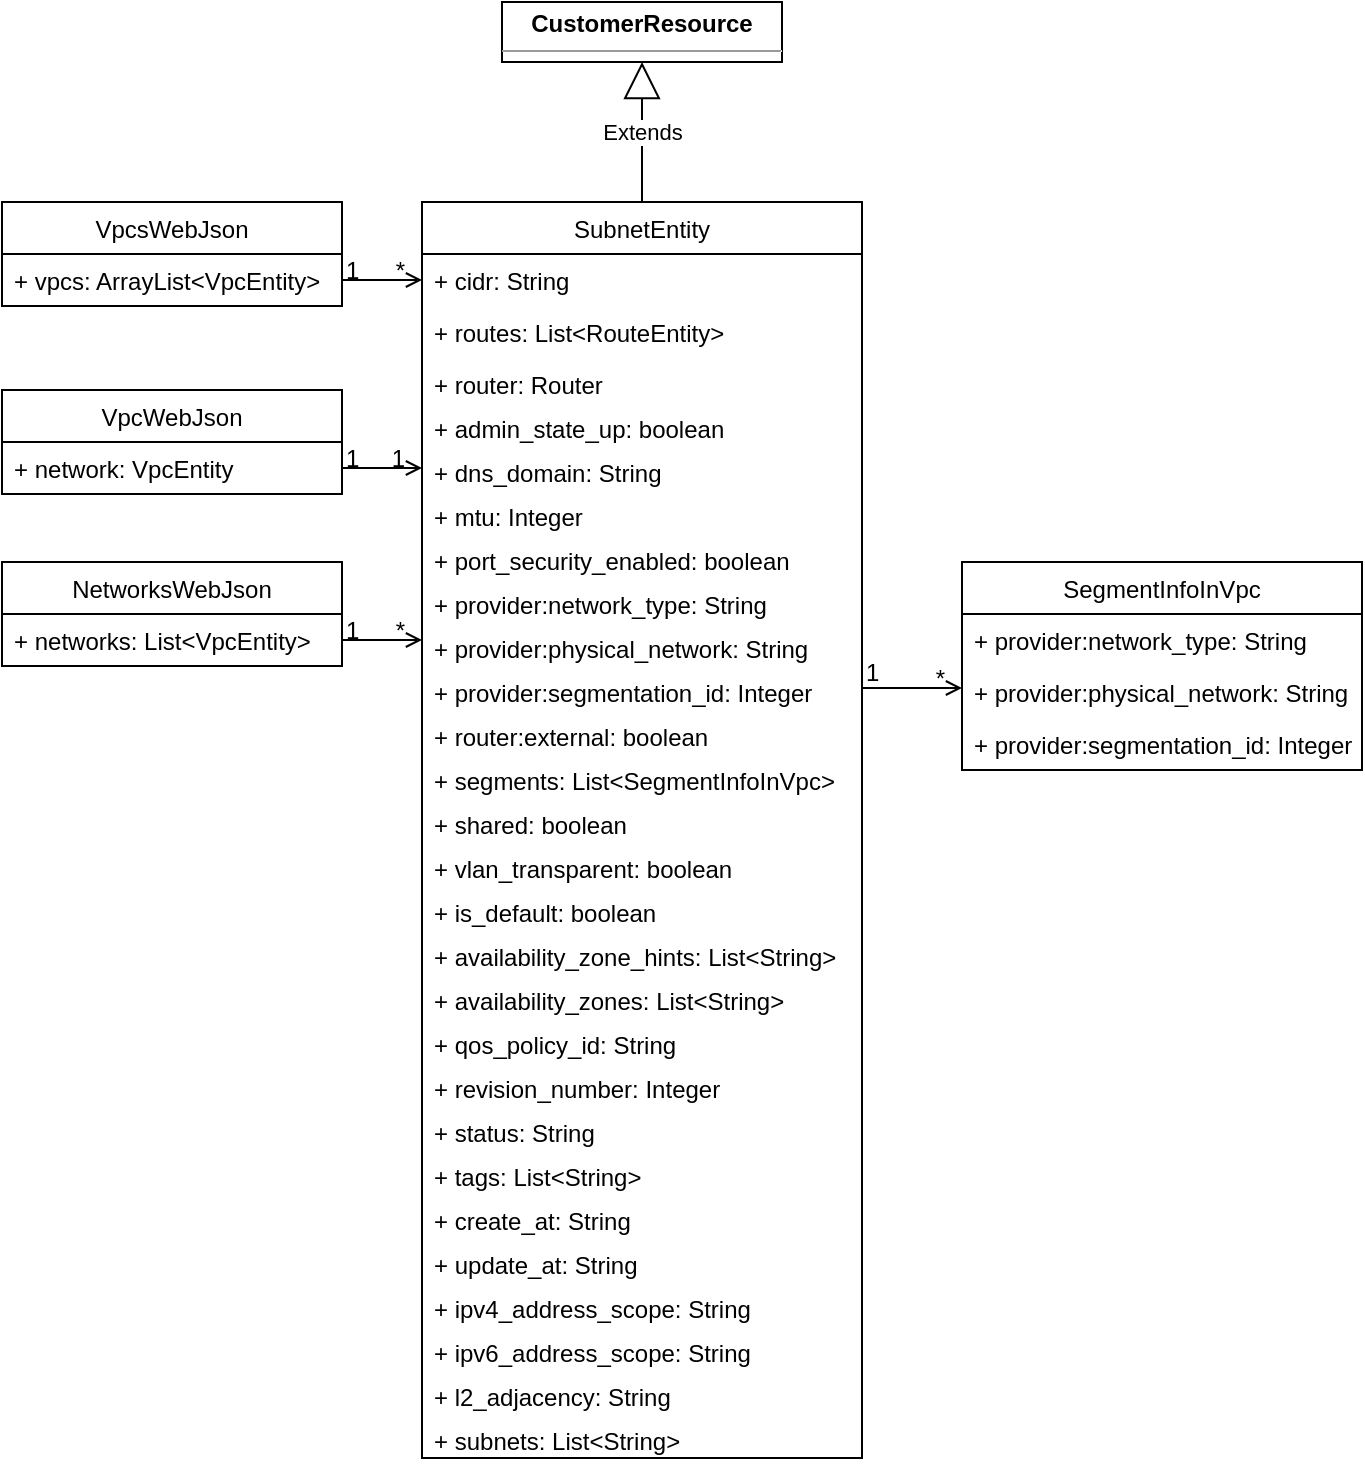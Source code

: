 <mxfile version="13.9.2" type="github">
  <diagram id="juzcoO5aMXoIAjG5bAuT" name="Page-1">
    <mxGraphModel dx="909" dy="665" grid="1" gridSize="10" guides="1" tooltips="1" connect="1" arrows="1" fold="1" page="1" pageScale="1" pageWidth="850" pageHeight="1100" math="0" shadow="0">
      <root>
        <mxCell id="0" />
        <mxCell id="1" parent="0" />
        <mxCell id="K4UiaTiZzuQG-6o3cde9-1" value="SubnetEntity" style="swimlane;fontStyle=0;childLayout=stackLayout;horizontal=1;startSize=26;fillColor=none;horizontalStack=0;resizeParent=1;resizeParentMax=0;resizeLast=0;collapsible=1;marginBottom=0;" vertex="1" parent="1">
          <mxGeometry x="290" y="120" width="220" height="628" as="geometry">
            <mxRectangle x="260" y="120" width="80" height="26" as="alternateBounds" />
          </mxGeometry>
        </mxCell>
        <mxCell id="K4UiaTiZzuQG-6o3cde9-2" value="+ cidr: String" style="text;strokeColor=none;fillColor=none;align=left;verticalAlign=top;spacingLeft=4;spacingRight=4;overflow=hidden;rotatable=0;points=[[0,0.5],[1,0.5]];portConstraint=eastwest;" vertex="1" parent="K4UiaTiZzuQG-6o3cde9-1">
          <mxGeometry y="26" width="220" height="26" as="geometry" />
        </mxCell>
        <mxCell id="K4UiaTiZzuQG-6o3cde9-3" value="+ routes: List&lt;RouteEntity&gt;" style="text;strokeColor=none;fillColor=none;align=left;verticalAlign=top;spacingLeft=4;spacingRight=4;overflow=hidden;rotatable=0;points=[[0,0.5],[1,0.5]];portConstraint=eastwest;" vertex="1" parent="K4UiaTiZzuQG-6o3cde9-1">
          <mxGeometry y="52" width="220" height="26" as="geometry" />
        </mxCell>
        <mxCell id="K4UiaTiZzuQG-6o3cde9-4" value="+ router: Router&#xa;" style="text;strokeColor=none;fillColor=none;align=left;verticalAlign=top;spacingLeft=4;spacingRight=4;overflow=hidden;rotatable=0;points=[[0,0.5],[1,0.5]];portConstraint=eastwest;" vertex="1" parent="K4UiaTiZzuQG-6o3cde9-1">
          <mxGeometry y="78" width="220" height="22" as="geometry" />
        </mxCell>
        <mxCell id="K4UiaTiZzuQG-6o3cde9-5" value="+ admin_state_up: boolean&#xa;" style="text;strokeColor=none;fillColor=none;align=left;verticalAlign=top;spacingLeft=4;spacingRight=4;overflow=hidden;rotatable=0;points=[[0,0.5],[1,0.5]];portConstraint=eastwest;" vertex="1" parent="K4UiaTiZzuQG-6o3cde9-1">
          <mxGeometry y="100" width="220" height="22" as="geometry" />
        </mxCell>
        <mxCell id="K4UiaTiZzuQG-6o3cde9-6" value="+ dns_domain: String&#xa;" style="text;strokeColor=none;fillColor=none;align=left;verticalAlign=top;spacingLeft=4;spacingRight=4;overflow=hidden;rotatable=0;points=[[0,0.5],[1,0.5]];portConstraint=eastwest;" vertex="1" parent="K4UiaTiZzuQG-6o3cde9-1">
          <mxGeometry y="122" width="220" height="22" as="geometry" />
        </mxCell>
        <mxCell id="K4UiaTiZzuQG-6o3cde9-7" value="+ mtu: Integer&#xa;" style="text;strokeColor=none;fillColor=none;align=left;verticalAlign=top;spacingLeft=4;spacingRight=4;overflow=hidden;rotatable=0;points=[[0,0.5],[1,0.5]];portConstraint=eastwest;" vertex="1" parent="K4UiaTiZzuQG-6o3cde9-1">
          <mxGeometry y="144" width="220" height="22" as="geometry" />
        </mxCell>
        <mxCell id="K4UiaTiZzuQG-6o3cde9-8" value="+ port_security_enabled: boolean&#xa;" style="text;strokeColor=none;fillColor=none;align=left;verticalAlign=top;spacingLeft=4;spacingRight=4;overflow=hidden;rotatable=0;points=[[0,0.5],[1,0.5]];portConstraint=eastwest;" vertex="1" parent="K4UiaTiZzuQG-6o3cde9-1">
          <mxGeometry y="166" width="220" height="22" as="geometry" />
        </mxCell>
        <mxCell id="K4UiaTiZzuQG-6o3cde9-9" value="+ provider:network_type: String&#xa;" style="text;strokeColor=none;fillColor=none;align=left;verticalAlign=top;spacingLeft=4;spacingRight=4;overflow=hidden;rotatable=0;points=[[0,0.5],[1,0.5]];portConstraint=eastwest;" vertex="1" parent="K4UiaTiZzuQG-6o3cde9-1">
          <mxGeometry y="188" width="220" height="22" as="geometry" />
        </mxCell>
        <mxCell id="K4UiaTiZzuQG-6o3cde9-10" value="+ provider:physical_network: String&#xa;" style="text;strokeColor=none;fillColor=none;align=left;verticalAlign=top;spacingLeft=4;spacingRight=4;overflow=hidden;rotatable=0;points=[[0,0.5],[1,0.5]];portConstraint=eastwest;" vertex="1" parent="K4UiaTiZzuQG-6o3cde9-1">
          <mxGeometry y="210" width="220" height="22" as="geometry" />
        </mxCell>
        <mxCell id="K4UiaTiZzuQG-6o3cde9-11" value="+ provider:segmentation_id: Integer&#xa;" style="text;strokeColor=none;fillColor=none;align=left;verticalAlign=top;spacingLeft=4;spacingRight=4;overflow=hidden;rotatable=0;points=[[0,0.5],[1,0.5]];portConstraint=eastwest;" vertex="1" parent="K4UiaTiZzuQG-6o3cde9-1">
          <mxGeometry y="232" width="220" height="22" as="geometry" />
        </mxCell>
        <mxCell id="K4UiaTiZzuQG-6o3cde9-12" value="+ router:external: boolean" style="text;strokeColor=none;fillColor=none;align=left;verticalAlign=top;spacingLeft=4;spacingRight=4;overflow=hidden;rotatable=0;points=[[0,0.5],[1,0.5]];portConstraint=eastwest;" vertex="1" parent="K4UiaTiZzuQG-6o3cde9-1">
          <mxGeometry y="254" width="220" height="22" as="geometry" />
        </mxCell>
        <mxCell id="K4UiaTiZzuQG-6o3cde9-13" value="+ segments: List&lt;SegmentInfoInVpc&gt;&#xa;" style="text;strokeColor=none;fillColor=none;align=left;verticalAlign=top;spacingLeft=4;spacingRight=4;overflow=hidden;rotatable=0;points=[[0,0.5],[1,0.5]];portConstraint=eastwest;" vertex="1" parent="K4UiaTiZzuQG-6o3cde9-1">
          <mxGeometry y="276" width="220" height="22" as="geometry" />
        </mxCell>
        <mxCell id="K4UiaTiZzuQG-6o3cde9-14" value="+ shared: boolean&#xa;" style="text;strokeColor=none;fillColor=none;align=left;verticalAlign=top;spacingLeft=4;spacingRight=4;overflow=hidden;rotatable=0;points=[[0,0.5],[1,0.5]];portConstraint=eastwest;" vertex="1" parent="K4UiaTiZzuQG-6o3cde9-1">
          <mxGeometry y="298" width="220" height="22" as="geometry" />
        </mxCell>
        <mxCell id="K4UiaTiZzuQG-6o3cde9-15" value="+ vlan_transparent: boolean&#xa;" style="text;strokeColor=none;fillColor=none;align=left;verticalAlign=top;spacingLeft=4;spacingRight=4;overflow=hidden;rotatable=0;points=[[0,0.5],[1,0.5]];portConstraint=eastwest;" vertex="1" parent="K4UiaTiZzuQG-6o3cde9-1">
          <mxGeometry y="320" width="220" height="22" as="geometry" />
        </mxCell>
        <mxCell id="K4UiaTiZzuQG-6o3cde9-16" value="+ is_default: boolean&#xa;" style="text;strokeColor=none;fillColor=none;align=left;verticalAlign=top;spacingLeft=4;spacingRight=4;overflow=hidden;rotatable=0;points=[[0,0.5],[1,0.5]];portConstraint=eastwest;" vertex="1" parent="K4UiaTiZzuQG-6o3cde9-1">
          <mxGeometry y="342" width="220" height="22" as="geometry" />
        </mxCell>
        <mxCell id="K4UiaTiZzuQG-6o3cde9-17" value="+ availability_zone_hints: List&lt;String&gt;&#xa;" style="text;strokeColor=none;fillColor=none;align=left;verticalAlign=top;spacingLeft=4;spacingRight=4;overflow=hidden;rotatable=0;points=[[0,0.5],[1,0.5]];portConstraint=eastwest;" vertex="1" parent="K4UiaTiZzuQG-6o3cde9-1">
          <mxGeometry y="364" width="220" height="22" as="geometry" />
        </mxCell>
        <mxCell id="K4UiaTiZzuQG-6o3cde9-18" value="+ availability_zones: List&lt;String&gt;&#xa;" style="text;strokeColor=none;fillColor=none;align=left;verticalAlign=top;spacingLeft=4;spacingRight=4;overflow=hidden;rotatable=0;points=[[0,0.5],[1,0.5]];portConstraint=eastwest;" vertex="1" parent="K4UiaTiZzuQG-6o3cde9-1">
          <mxGeometry y="386" width="220" height="22" as="geometry" />
        </mxCell>
        <mxCell id="K4UiaTiZzuQG-6o3cde9-19" value="+ qos_policy_id: String&#xa;" style="text;strokeColor=none;fillColor=none;align=left;verticalAlign=top;spacingLeft=4;spacingRight=4;overflow=hidden;rotatable=0;points=[[0,0.5],[1,0.5]];portConstraint=eastwest;" vertex="1" parent="K4UiaTiZzuQG-6o3cde9-1">
          <mxGeometry y="408" width="220" height="22" as="geometry" />
        </mxCell>
        <mxCell id="K4UiaTiZzuQG-6o3cde9-20" value="+ revision_number: Integer&#xa;" style="text;strokeColor=none;fillColor=none;align=left;verticalAlign=top;spacingLeft=4;spacingRight=4;overflow=hidden;rotatable=0;points=[[0,0.5],[1,0.5]];portConstraint=eastwest;" vertex="1" parent="K4UiaTiZzuQG-6o3cde9-1">
          <mxGeometry y="430" width="220" height="22" as="geometry" />
        </mxCell>
        <mxCell id="K4UiaTiZzuQG-6o3cde9-21" value="+ status: String&#xa;" style="text;strokeColor=none;fillColor=none;align=left;verticalAlign=top;spacingLeft=4;spacingRight=4;overflow=hidden;rotatable=0;points=[[0,0.5],[1,0.5]];portConstraint=eastwest;" vertex="1" parent="K4UiaTiZzuQG-6o3cde9-1">
          <mxGeometry y="452" width="220" height="22" as="geometry" />
        </mxCell>
        <mxCell id="K4UiaTiZzuQG-6o3cde9-22" value="+ tags: List&lt;String&gt;&#xa;" style="text;strokeColor=none;fillColor=none;align=left;verticalAlign=top;spacingLeft=4;spacingRight=4;overflow=hidden;rotatable=0;points=[[0,0.5],[1,0.5]];portConstraint=eastwest;" vertex="1" parent="K4UiaTiZzuQG-6o3cde9-1">
          <mxGeometry y="474" width="220" height="22" as="geometry" />
        </mxCell>
        <mxCell id="K4UiaTiZzuQG-6o3cde9-23" value="+ create_at: String&#xa;" style="text;strokeColor=none;fillColor=none;align=left;verticalAlign=top;spacingLeft=4;spacingRight=4;overflow=hidden;rotatable=0;points=[[0,0.5],[1,0.5]];portConstraint=eastwest;" vertex="1" parent="K4UiaTiZzuQG-6o3cde9-1">
          <mxGeometry y="496" width="220" height="22" as="geometry" />
        </mxCell>
        <mxCell id="K4UiaTiZzuQG-6o3cde9-24" value="+ update_at: String&#xa;" style="text;strokeColor=none;fillColor=none;align=left;verticalAlign=top;spacingLeft=4;spacingRight=4;overflow=hidden;rotatable=0;points=[[0,0.5],[1,0.5]];portConstraint=eastwest;" vertex="1" parent="K4UiaTiZzuQG-6o3cde9-1">
          <mxGeometry y="518" width="220" height="22" as="geometry" />
        </mxCell>
        <mxCell id="K4UiaTiZzuQG-6o3cde9-25" value="+ ipv4_address_scope: String&#xa;" style="text;strokeColor=none;fillColor=none;align=left;verticalAlign=top;spacingLeft=4;spacingRight=4;overflow=hidden;rotatable=0;points=[[0,0.5],[1,0.5]];portConstraint=eastwest;" vertex="1" parent="K4UiaTiZzuQG-6o3cde9-1">
          <mxGeometry y="540" width="220" height="22" as="geometry" />
        </mxCell>
        <mxCell id="K4UiaTiZzuQG-6o3cde9-26" value="+ ipv6_address_scope: String&#xa;" style="text;strokeColor=none;fillColor=none;align=left;verticalAlign=top;spacingLeft=4;spacingRight=4;overflow=hidden;rotatable=0;points=[[0,0.5],[1,0.5]];portConstraint=eastwest;" vertex="1" parent="K4UiaTiZzuQG-6o3cde9-1">
          <mxGeometry y="562" width="220" height="22" as="geometry" />
        </mxCell>
        <mxCell id="K4UiaTiZzuQG-6o3cde9-27" value="+ l2_adjacency: String" style="text;strokeColor=none;fillColor=none;align=left;verticalAlign=top;spacingLeft=4;spacingRight=4;overflow=hidden;rotatable=0;points=[[0,0.5],[1,0.5]];portConstraint=eastwest;" vertex="1" parent="K4UiaTiZzuQG-6o3cde9-1">
          <mxGeometry y="584" width="220" height="22" as="geometry" />
        </mxCell>
        <mxCell id="K4UiaTiZzuQG-6o3cde9-28" value="+ subnets: List&lt;String&gt;" style="text;strokeColor=none;fillColor=none;align=left;verticalAlign=top;spacingLeft=4;spacingRight=4;overflow=hidden;rotatable=0;points=[[0,0.5],[1,0.5]];portConstraint=eastwest;" vertex="1" parent="K4UiaTiZzuQG-6o3cde9-1">
          <mxGeometry y="606" width="220" height="22" as="geometry" />
        </mxCell>
        <mxCell id="K4UiaTiZzuQG-6o3cde9-29" value="SegmentInfoInVpc" style="swimlane;fontStyle=0;childLayout=stackLayout;horizontal=1;startSize=26;fillColor=none;horizontalStack=0;resizeParent=1;resizeParentMax=0;resizeLast=0;collapsible=1;marginBottom=0;" vertex="1" parent="1">
          <mxGeometry x="560" y="300" width="200" height="104" as="geometry">
            <mxRectangle x="530" y="300" width="130" height="26" as="alternateBounds" />
          </mxGeometry>
        </mxCell>
        <mxCell id="K4UiaTiZzuQG-6o3cde9-30" value="+ provider:network_type: String" style="text;strokeColor=none;fillColor=none;align=left;verticalAlign=top;spacingLeft=4;spacingRight=4;overflow=hidden;rotatable=0;points=[[0,0.5],[1,0.5]];portConstraint=eastwest;" vertex="1" parent="K4UiaTiZzuQG-6o3cde9-29">
          <mxGeometry y="26" width="200" height="26" as="geometry" />
        </mxCell>
        <mxCell id="K4UiaTiZzuQG-6o3cde9-31" value="+ provider:physical_network: String" style="text;strokeColor=none;fillColor=none;align=left;verticalAlign=top;spacingLeft=4;spacingRight=4;overflow=hidden;rotatable=0;points=[[0,0.5],[1,0.5]];portConstraint=eastwest;" vertex="1" parent="K4UiaTiZzuQG-6o3cde9-29">
          <mxGeometry y="52" width="200" height="26" as="geometry" />
        </mxCell>
        <mxCell id="K4UiaTiZzuQG-6o3cde9-32" value="+ provider:segmentation_id: Integer" style="text;strokeColor=none;fillColor=none;align=left;verticalAlign=top;spacingLeft=4;spacingRight=4;overflow=hidden;rotatable=0;points=[[0,0.5],[1,0.5]];portConstraint=eastwest;" vertex="1" parent="K4UiaTiZzuQG-6o3cde9-29">
          <mxGeometry y="78" width="200" height="26" as="geometry" />
        </mxCell>
        <mxCell id="K4UiaTiZzuQG-6o3cde9-33" value="Extends" style="endArrow=block;endSize=16;endFill=0;html=1;exitX=0.5;exitY=0;exitDx=0;exitDy=0;" edge="1" parent="1" source="K4UiaTiZzuQG-6o3cde9-1">
          <mxGeometry width="160" relative="1" as="geometry">
            <mxPoint x="300" y="30" as="sourcePoint" />
            <mxPoint x="400" y="50" as="targetPoint" />
          </mxGeometry>
        </mxCell>
        <mxCell id="K4UiaTiZzuQG-6o3cde9-34" value="" style="endArrow=open;shadow=0;strokeWidth=1;rounded=0;endFill=1;edgeStyle=elbowEdgeStyle;elbow=vertical;" edge="1" parent="1" source="K4UiaTiZzuQG-6o3cde9-11" target="K4UiaTiZzuQG-6o3cde9-31">
          <mxGeometry x="0.5" y="41" relative="1" as="geometry">
            <mxPoint x="510" y="365" as="sourcePoint" />
            <mxPoint x="630" y="339" as="targetPoint" />
            <mxPoint x="-40" y="32" as="offset" />
            <Array as="points">
              <mxPoint x="560" y="365" />
              <mxPoint x="600" y="250" />
            </Array>
          </mxGeometry>
        </mxCell>
        <mxCell id="K4UiaTiZzuQG-6o3cde9-35" value="1" style="resizable=0;align=left;verticalAlign=bottom;labelBackgroundColor=none;fontSize=12;" connectable="0" vertex="1" parent="K4UiaTiZzuQG-6o3cde9-34">
          <mxGeometry x="-1" relative="1" as="geometry">
            <mxPoint y="1" as="offset" />
          </mxGeometry>
        </mxCell>
        <mxCell id="K4UiaTiZzuQG-6o3cde9-36" value="*" style="resizable=0;align=right;verticalAlign=bottom;labelBackgroundColor=none;fontSize=12;" connectable="0" vertex="1" parent="K4UiaTiZzuQG-6o3cde9-34">
          <mxGeometry x="1" relative="1" as="geometry">
            <mxPoint x="-7" y="4" as="offset" />
          </mxGeometry>
        </mxCell>
        <mxCell id="K4UiaTiZzuQG-6o3cde9-37" value="VpcsWebJson" style="swimlane;fontStyle=0;childLayout=stackLayout;horizontal=1;startSize=26;fillColor=none;horizontalStack=0;resizeParent=1;resizeParentMax=0;resizeLast=0;collapsible=1;marginBottom=0;" vertex="1" parent="1">
          <mxGeometry x="80" y="120" width="170" height="52" as="geometry" />
        </mxCell>
        <mxCell id="K4UiaTiZzuQG-6o3cde9-38" value="+ vpcs: ArrayList&lt;VpcEntity&gt;" style="text;strokeColor=none;fillColor=none;align=left;verticalAlign=top;spacingLeft=4;spacingRight=4;overflow=hidden;rotatable=0;points=[[0,0.5],[1,0.5]];portConstraint=eastwest;" vertex="1" parent="K4UiaTiZzuQG-6o3cde9-37">
          <mxGeometry y="26" width="170" height="26" as="geometry" />
        </mxCell>
        <mxCell id="K4UiaTiZzuQG-6o3cde9-39" value="" style="endArrow=open;shadow=0;strokeWidth=1;rounded=0;endFill=1;edgeStyle=elbowEdgeStyle;elbow=vertical;" edge="1" parent="1" source="K4UiaTiZzuQG-6o3cde9-38" target="K4UiaTiZzuQG-6o3cde9-1">
          <mxGeometry x="0.5" y="41" relative="1" as="geometry">
            <mxPoint x="160" y="200" as="sourcePoint" />
            <mxPoint x="260" y="200" as="targetPoint" />
            <mxPoint x="-40" y="32" as="offset" />
            <Array as="points">
              <mxPoint x="260" y="159" />
              <mxPoint x="250" y="180" />
              <mxPoint x="270" y="159" />
              <mxPoint x="260" y="139" />
              <mxPoint x="280" y="85" />
            </Array>
          </mxGeometry>
        </mxCell>
        <mxCell id="K4UiaTiZzuQG-6o3cde9-40" value="1" style="resizable=0;align=left;verticalAlign=bottom;labelBackgroundColor=none;fontSize=12;" connectable="0" vertex="1" parent="K4UiaTiZzuQG-6o3cde9-39">
          <mxGeometry x="-1" relative="1" as="geometry">
            <mxPoint y="4" as="offset" />
          </mxGeometry>
        </mxCell>
        <mxCell id="K4UiaTiZzuQG-6o3cde9-41" value="*" style="resizable=0;align=right;verticalAlign=bottom;labelBackgroundColor=none;fontSize=12;" connectable="0" vertex="1" parent="K4UiaTiZzuQG-6o3cde9-39">
          <mxGeometry x="1" relative="1" as="geometry">
            <mxPoint x="-7" y="4" as="offset" />
          </mxGeometry>
        </mxCell>
        <mxCell id="K4UiaTiZzuQG-6o3cde9-42" value="VpcWebJson" style="swimlane;fontStyle=0;childLayout=stackLayout;horizontal=1;startSize=26;fillColor=none;horizontalStack=0;resizeParent=1;resizeParentMax=0;resizeLast=0;collapsible=1;marginBottom=0;" vertex="1" parent="1">
          <mxGeometry x="80" y="214" width="170" height="52" as="geometry" />
        </mxCell>
        <mxCell id="K4UiaTiZzuQG-6o3cde9-43" value="+ network: VpcEntity" style="text;strokeColor=none;fillColor=none;align=left;verticalAlign=top;spacingLeft=4;spacingRight=4;overflow=hidden;rotatable=0;points=[[0,0.5],[1,0.5]];portConstraint=eastwest;" vertex="1" parent="K4UiaTiZzuQG-6o3cde9-42">
          <mxGeometry y="26" width="170" height="26" as="geometry" />
        </mxCell>
        <mxCell id="K4UiaTiZzuQG-6o3cde9-44" value="" style="endArrow=open;shadow=0;strokeWidth=1;rounded=0;endFill=1;elbow=vertical;edgeStyle=orthogonalEdgeStyle;" edge="1" parent="1" source="K4UiaTiZzuQG-6o3cde9-43" target="K4UiaTiZzuQG-6o3cde9-6">
          <mxGeometry x="0.5" y="41" relative="1" as="geometry">
            <mxPoint x="230" y="250" as="sourcePoint" />
            <mxPoint x="160" y="350" as="targetPoint" />
            <mxPoint x="-40" y="32" as="offset" />
          </mxGeometry>
        </mxCell>
        <mxCell id="K4UiaTiZzuQG-6o3cde9-45" value="1" style="resizable=0;align=left;verticalAlign=bottom;labelBackgroundColor=none;fontSize=12;" connectable="0" vertex="1" parent="K4UiaTiZzuQG-6o3cde9-44">
          <mxGeometry x="-1" relative="1" as="geometry">
            <mxPoint y="4" as="offset" />
          </mxGeometry>
        </mxCell>
        <mxCell id="K4UiaTiZzuQG-6o3cde9-46" value="1" style="resizable=0;align=right;verticalAlign=bottom;labelBackgroundColor=none;fontSize=12;" connectable="0" vertex="1" parent="K4UiaTiZzuQG-6o3cde9-44">
          <mxGeometry x="1" relative="1" as="geometry">
            <mxPoint x="-7" y="4" as="offset" />
          </mxGeometry>
        </mxCell>
        <mxCell id="K4UiaTiZzuQG-6o3cde9-47" value="&lt;p style=&quot;margin: 0px ; margin-top: 4px ; text-align: center&quot;&gt;&lt;b&gt;CustomerResource&lt;/b&gt;&lt;/p&gt;&lt;hr size=&quot;1&quot;&gt;&lt;div style=&quot;height: 2px&quot;&gt;&lt;/div&gt;" style="verticalAlign=top;align=left;overflow=fill;fontSize=12;fontFamily=Helvetica;html=1;" vertex="1" parent="1">
          <mxGeometry x="330" y="20" width="140" height="30" as="geometry" />
        </mxCell>
        <mxCell id="K4UiaTiZzuQG-6o3cde9-48" value="NetworksWebJson" style="swimlane;fontStyle=0;childLayout=stackLayout;horizontal=1;startSize=26;fillColor=none;horizontalStack=0;resizeParent=1;resizeParentMax=0;resizeLast=0;collapsible=1;marginBottom=0;" vertex="1" parent="1">
          <mxGeometry x="80" y="300" width="170" height="52" as="geometry" />
        </mxCell>
        <mxCell id="K4UiaTiZzuQG-6o3cde9-49" value="+ networks: List&lt;VpcEntity&gt;" style="text;strokeColor=none;fillColor=none;align=left;verticalAlign=top;spacingLeft=4;spacingRight=4;overflow=hidden;rotatable=0;points=[[0,0.5],[1,0.5]];portConstraint=eastwest;" vertex="1" parent="K4UiaTiZzuQG-6o3cde9-48">
          <mxGeometry y="26" width="170" height="26" as="geometry" />
        </mxCell>
        <mxCell id="K4UiaTiZzuQG-6o3cde9-50" value="" style="endArrow=open;shadow=0;strokeWidth=1;rounded=0;endFill=1;edgeStyle=elbowEdgeStyle;elbow=vertical;" edge="1" parent="1" source="K4UiaTiZzuQG-6o3cde9-49" target="K4UiaTiZzuQG-6o3cde9-10">
          <mxGeometry x="0.5" y="41" relative="1" as="geometry">
            <mxPoint x="160" y="380" as="sourcePoint" />
            <mxPoint x="290" y="339" as="targetPoint" />
            <mxPoint x="-40" y="32" as="offset" />
            <Array as="points">
              <mxPoint x="260" y="339" />
              <mxPoint x="250" y="360" />
              <mxPoint x="270" y="339" />
              <mxPoint x="260" y="319" />
              <mxPoint x="280" y="265" />
            </Array>
          </mxGeometry>
        </mxCell>
        <mxCell id="K4UiaTiZzuQG-6o3cde9-51" value="1" style="resizable=0;align=left;verticalAlign=bottom;labelBackgroundColor=none;fontSize=12;" connectable="0" vertex="1" parent="K4UiaTiZzuQG-6o3cde9-50">
          <mxGeometry x="-1" relative="1" as="geometry">
            <mxPoint y="4" as="offset" />
          </mxGeometry>
        </mxCell>
        <mxCell id="K4UiaTiZzuQG-6o3cde9-52" value="*" style="resizable=0;align=right;verticalAlign=bottom;labelBackgroundColor=none;fontSize=12;" connectable="0" vertex="1" parent="K4UiaTiZzuQG-6o3cde9-50">
          <mxGeometry x="1" relative="1" as="geometry">
            <mxPoint x="-7" y="4" as="offset" />
          </mxGeometry>
        </mxCell>
      </root>
    </mxGraphModel>
  </diagram>
</mxfile>
